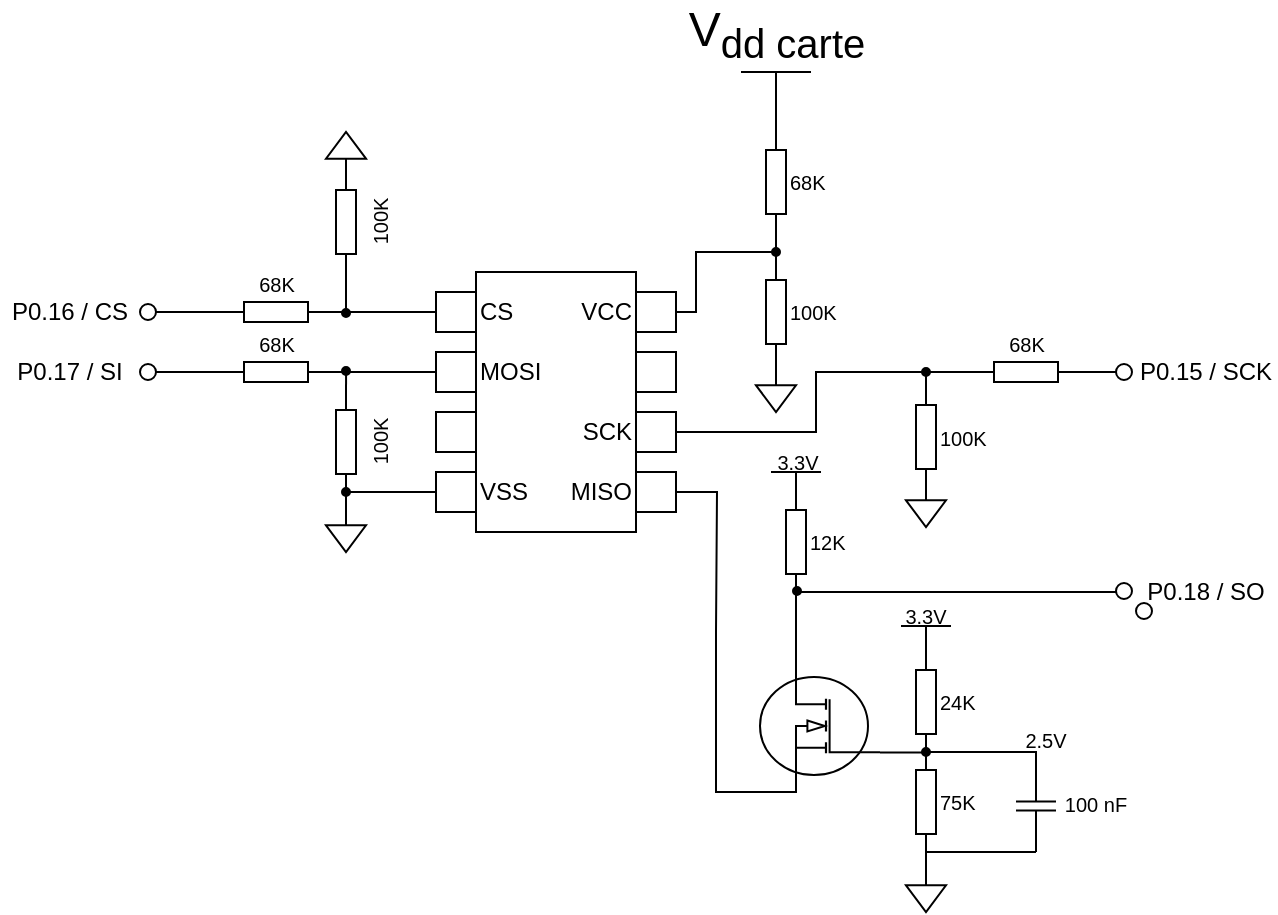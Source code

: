 <mxfile version="16.5.1" type="device"><diagram id="ZbJvpf3A104zoan5tzB4" name="Page-1"><mxGraphModel dx="494" dy="305" grid="1" gridSize="10" guides="1" tooltips="1" connect="1" arrows="1" fold="1" page="1" pageScale="1" pageWidth="827" pageHeight="1169" math="0" shadow="0"><root><mxCell id="0"/><mxCell id="1" parent="0"/><mxCell id="OLx8wDTLxGconD6oP7xH-1" value="" style="rounded=0;whiteSpace=wrap;html=1;" parent="1" vertex="1"><mxGeometry x="360" y="240" width="80" height="130" as="geometry"/></mxCell><mxCell id="OLx8wDTLxGconD6oP7xH-2" value="CS" style="rounded=0;whiteSpace=wrap;html=1;labelPosition=right;verticalLabelPosition=middle;align=left;verticalAlign=middle;" parent="1" vertex="1"><mxGeometry x="340" y="250" width="20" height="20" as="geometry"/></mxCell><mxCell id="OLx8wDTLxGconD6oP7xH-3" value="MOSI" style="rounded=0;whiteSpace=wrap;html=1;labelPosition=right;verticalLabelPosition=middle;align=left;verticalAlign=middle;" parent="1" vertex="1"><mxGeometry x="340" y="280" width="20" height="20" as="geometry"/></mxCell><mxCell id="OLx8wDTLxGconD6oP7xH-4" value="" style="rounded=0;whiteSpace=wrap;html=1;" parent="1" vertex="1"><mxGeometry x="340" y="310" width="20" height="20" as="geometry"/></mxCell><mxCell id="OLx8wDTLxGconD6oP7xH-32" style="edgeStyle=orthogonalEdgeStyle;rounded=0;orthogonalLoop=1;jettySize=auto;html=1;exitX=0;exitY=0.5;exitDx=0;exitDy=0;entryX=0.5;entryY=0;entryDx=0;entryDy=0;entryPerimeter=0;endArrow=none;endFill=0;endSize=0;" parent="1" source="OLx8wDTLxGconD6oP7xH-5" target="OLx8wDTLxGconD6oP7xH-30" edge="1"><mxGeometry relative="1" as="geometry"><Array as="points"><mxPoint x="295" y="350"/></Array></mxGeometry></mxCell><mxCell id="OLx8wDTLxGconD6oP7xH-5" value="VSS" style="rounded=0;whiteSpace=wrap;html=1;labelPosition=right;verticalLabelPosition=middle;align=left;verticalAlign=middle;" parent="1" vertex="1"><mxGeometry x="340" y="340" width="20" height="20" as="geometry"/></mxCell><mxCell id="OLx8wDTLxGconD6oP7xH-54" style="edgeStyle=orthogonalEdgeStyle;rounded=0;orthogonalLoop=1;jettySize=auto;html=1;exitX=1;exitY=0.5;exitDx=0;exitDy=0;endArrow=none;endFill=0;endSize=0;" parent="1" source="OLx8wDTLxGconD6oP7xH-6" edge="1"><mxGeometry relative="1" as="geometry"><mxPoint x="510" y="230" as="targetPoint"/><Array as="points"><mxPoint x="470" y="260"/><mxPoint x="470" y="230"/><mxPoint x="510" y="230"/></Array></mxGeometry></mxCell><mxCell id="OLx8wDTLxGconD6oP7xH-6" value="VCC" style="rounded=0;whiteSpace=wrap;html=1;labelPosition=left;verticalLabelPosition=middle;align=right;verticalAlign=middle;" parent="1" vertex="1"><mxGeometry x="440" y="250" width="20" height="20" as="geometry"/></mxCell><mxCell id="OLx8wDTLxGconD6oP7xH-7" value="" style="rounded=0;whiteSpace=wrap;html=1;" parent="1" vertex="1"><mxGeometry x="440" y="280" width="20" height="20" as="geometry"/></mxCell><mxCell id="OLx8wDTLxGconD6oP7xH-8" value="SCK" style="rounded=0;whiteSpace=wrap;html=1;labelPosition=left;verticalLabelPosition=middle;align=right;verticalAlign=middle;" parent="1" vertex="1"><mxGeometry x="440" y="310" width="20" height="20" as="geometry"/></mxCell><mxCell id="OLx8wDTLxGconD6oP7xH-57" style="edgeStyle=orthogonalEdgeStyle;rounded=0;orthogonalLoop=1;jettySize=auto;html=1;exitX=1;exitY=0.5;exitDx=0;exitDy=0;endArrow=none;endFill=0;endSize=0;" parent="1" source="OLx8wDTLxGconD6oP7xH-9" edge="1"><mxGeometry relative="1" as="geometry"><mxPoint x="480" y="420" as="targetPoint"/></mxGeometry></mxCell><mxCell id="OLx8wDTLxGconD6oP7xH-9" value="MISO" style="rounded=0;whiteSpace=wrap;html=1;labelPosition=left;verticalLabelPosition=middle;align=right;verticalAlign=middle;" parent="1" vertex="1"><mxGeometry x="440" y="340" width="20" height="20" as="geometry"/></mxCell><mxCell id="OLx8wDTLxGconD6oP7xH-13" style="edgeStyle=orthogonalEdgeStyle;rounded=0;orthogonalLoop=1;jettySize=auto;html=1;exitX=1;exitY=0.5;exitDx=0;exitDy=0;exitPerimeter=0;entryX=0;entryY=0.5;entryDx=0;entryDy=0;endArrow=none;endFill=0;" parent="1" source="OLx8wDTLxGconD6oP7xH-10" target="OLx8wDTLxGconD6oP7xH-2" edge="1"><mxGeometry relative="1" as="geometry"/></mxCell><mxCell id="OLx8wDTLxGconD6oP7xH-21" style="edgeStyle=orthogonalEdgeStyle;rounded=0;orthogonalLoop=1;jettySize=auto;html=1;exitX=0;exitY=0.5;exitDx=0;exitDy=0;exitPerimeter=0;endArrow=none;endFill=0;endSize=0;" parent="1" source="OLx8wDTLxGconD6oP7xH-10" edge="1"><mxGeometry relative="1" as="geometry"><mxPoint x="200" y="260" as="targetPoint"/></mxGeometry></mxCell><mxCell id="OLx8wDTLxGconD6oP7xH-10" value="68K" style="pointerEvents=1;verticalLabelPosition=top;shadow=0;dashed=0;align=center;html=1;verticalAlign=bottom;shape=mxgraph.electrical.resistors.resistor_1;labelPosition=center;fontSize=10;" parent="1" vertex="1"><mxGeometry x="235" y="255" width="50" height="10" as="geometry"/></mxCell><mxCell id="OLx8wDTLxGconD6oP7xH-18" style="edgeStyle=orthogonalEdgeStyle;rounded=0;orthogonalLoop=1;jettySize=auto;html=1;exitX=0;exitY=0.5;exitDx=0;exitDy=0;exitPerimeter=0;endArrow=none;endFill=0;endSize=0;" parent="1" source="OLx8wDTLxGconD6oP7xH-11" edge="1"><mxGeometry relative="1" as="geometry"><mxPoint x="294.96" y="240.04" as="targetPoint"/></mxGeometry></mxCell><mxCell id="OLx8wDTLxGconD6oP7xH-20" style="edgeStyle=orthogonalEdgeStyle;rounded=0;orthogonalLoop=1;jettySize=auto;html=1;exitX=0;exitY=0.5;exitDx=0;exitDy=0;exitPerimeter=0;endArrow=none;endFill=0;endSize=0;" parent="1" source="OLx8wDTLxGconD6oP7xH-11" edge="1"><mxGeometry relative="1" as="geometry"><mxPoint x="295" y="260" as="targetPoint"/></mxGeometry></mxCell><mxCell id="OLx8wDTLxGconD6oP7xH-11" value="100K" style="pointerEvents=1;verticalLabelPosition=bottom;shadow=0;dashed=0;align=center;html=1;verticalAlign=top;shape=mxgraph.electrical.resistors.resistor_1;rotation=-90;labelPosition=center;fontSize=10;" parent="1" vertex="1"><mxGeometry x="270" y="210" width="50" height="10" as="geometry"/></mxCell><mxCell id="OLx8wDTLxGconD6oP7xH-12" value="" style="pointerEvents=1;verticalLabelPosition=bottom;shadow=0;dashed=0;align=center;html=1;verticalAlign=top;shape=mxgraph.electrical.signal_sources.signal_ground;direction=east;" parent="1" vertex="1"><mxGeometry x="500" y="290" width="20" height="20" as="geometry"/></mxCell><mxCell id="OLx8wDTLxGconD6oP7xH-22" value="P0.16 / CS" style="text;html=1;strokeColor=none;fillColor=none;align=center;verticalAlign=middle;whiteSpace=wrap;rounded=0;" parent="1" vertex="1"><mxGeometry x="122" y="252.5" width="70" height="15" as="geometry"/></mxCell><mxCell id="OLx8wDTLxGconD6oP7xH-25" style="edgeStyle=orthogonalEdgeStyle;rounded=0;orthogonalLoop=1;jettySize=auto;html=1;exitX=1;exitY=0.5;exitDx=0;exitDy=0;exitPerimeter=0;entryX=0;entryY=0.5;entryDx=0;entryDy=0;endArrow=none;endFill=0;endSize=0;" parent="1" source="OLx8wDTLxGconD6oP7xH-23" target="OLx8wDTLxGconD6oP7xH-3" edge="1"><mxGeometry relative="1" as="geometry"/></mxCell><mxCell id="OLx8wDTLxGconD6oP7xH-28" style="edgeStyle=orthogonalEdgeStyle;rounded=0;orthogonalLoop=1;jettySize=auto;html=1;exitX=0;exitY=0.5;exitDx=0;exitDy=0;exitPerimeter=0;endArrow=none;endFill=0;endSize=0;" parent="1" source="OLx8wDTLxGconD6oP7xH-23" edge="1"><mxGeometry relative="1" as="geometry"><mxPoint x="200" y="290.056" as="targetPoint"/></mxGeometry></mxCell><mxCell id="OLx8wDTLxGconD6oP7xH-23" value="68K" style="pointerEvents=1;verticalLabelPosition=top;shadow=0;dashed=0;align=center;html=1;verticalAlign=bottom;shape=mxgraph.electrical.resistors.resistor_1;labelPosition=center;fontSize=10;" parent="1" vertex="1"><mxGeometry x="235" y="285" width="50" height="10" as="geometry"/></mxCell><mxCell id="OLx8wDTLxGconD6oP7xH-27" style="edgeStyle=orthogonalEdgeStyle;rounded=0;orthogonalLoop=1;jettySize=auto;html=1;exitX=1;exitY=0.5;exitDx=0;exitDy=0;exitPerimeter=0;endArrow=none;endFill=0;endSize=0;" parent="1" source="OLx8wDTLxGconD6oP7xH-24" edge="1"><mxGeometry relative="1" as="geometry"><mxPoint x="295.047" y="290" as="targetPoint"/></mxGeometry></mxCell><mxCell id="OLx8wDTLxGconD6oP7xH-31" style="edgeStyle=orthogonalEdgeStyle;rounded=0;orthogonalLoop=1;jettySize=auto;html=1;exitX=0;exitY=0.5;exitDx=0;exitDy=0;exitPerimeter=0;entryX=0.5;entryY=0;entryDx=0;entryDy=0;entryPerimeter=0;endArrow=none;endFill=0;endSize=0;" parent="1" source="OLx8wDTLxGconD6oP7xH-24" target="OLx8wDTLxGconD6oP7xH-30" edge="1"><mxGeometry relative="1" as="geometry"/></mxCell><mxCell id="OLx8wDTLxGconD6oP7xH-24" value="100K" style="pointerEvents=1;verticalLabelPosition=bottom;shadow=0;dashed=0;align=center;html=1;verticalAlign=top;shape=mxgraph.electrical.resistors.resistor_1;rotation=-90;labelPosition=center;fontSize=10;" parent="1" vertex="1"><mxGeometry x="270" y="320" width="50" height="10" as="geometry"/></mxCell><mxCell id="OLx8wDTLxGconD6oP7xH-29" value="P0.17 / SI" style="text;html=1;strokeColor=none;fillColor=none;align=center;verticalAlign=middle;whiteSpace=wrap;rounded=0;" parent="1" vertex="1"><mxGeometry x="122" y="282" width="70" height="15" as="geometry"/></mxCell><mxCell id="OLx8wDTLxGconD6oP7xH-30" value="" style="pointerEvents=1;verticalLabelPosition=bottom;shadow=0;dashed=0;align=center;html=1;verticalAlign=top;shape=mxgraph.electrical.signal_sources.signal_ground;direction=east;" parent="1" vertex="1"><mxGeometry x="285" y="360" width="20" height="20" as="geometry"/></mxCell><mxCell id="OLx8wDTLxGconD6oP7xH-39" style="edgeStyle=orthogonalEdgeStyle;rounded=0;orthogonalLoop=1;jettySize=auto;html=1;exitX=1;exitY=0.5;exitDx=0;exitDy=0;exitPerimeter=0;entryX=0;entryY=0.5;entryDx=0;entryDy=0;entryPerimeter=0;endArrow=none;endFill=0;endSize=0;" parent="1" source="OLx8wDTLxGconD6oP7xH-33" target="OLx8wDTLxGconD6oP7xH-35" edge="1"><mxGeometry relative="1" as="geometry"/></mxCell><mxCell id="OLx8wDTLxGconD6oP7xH-42" style="edgeStyle=orthogonalEdgeStyle;rounded=0;orthogonalLoop=1;jettySize=auto;html=1;exitX=0;exitY=0.5;exitDx=0;exitDy=0;exitPerimeter=0;endArrow=none;endFill=0;endSize=0;" parent="1" source="OLx8wDTLxGconD6oP7xH-33" edge="1"><mxGeometry relative="1" as="geometry"><mxPoint x="510" y="160" as="targetPoint"/></mxGeometry></mxCell><mxCell id="OLx8wDTLxGconD6oP7xH-33" value="68K" style="pointerEvents=1;verticalLabelPosition=middle;shadow=0;dashed=0;align=left;html=1;verticalAlign=middle;shape=mxgraph.electrical.resistors.resistor_1;labelPosition=right;direction=south;fontSize=10;" parent="1" vertex="1"><mxGeometry x="505" y="170" width="10" height="50" as="geometry"/></mxCell><mxCell id="OLx8wDTLxGconD6oP7xH-41" style="edgeStyle=orthogonalEdgeStyle;rounded=0;orthogonalLoop=1;jettySize=auto;html=1;exitX=1;exitY=0.5;exitDx=0;exitDy=0;exitPerimeter=0;entryX=0.5;entryY=0;entryDx=0;entryDy=0;entryPerimeter=0;endArrow=none;endFill=0;endSize=0;" parent="1" source="OLx8wDTLxGconD6oP7xH-35" target="OLx8wDTLxGconD6oP7xH-12" edge="1"><mxGeometry relative="1" as="geometry"/></mxCell><mxCell id="OLx8wDTLxGconD6oP7xH-35" value="100K" style="pointerEvents=1;verticalLabelPosition=middle;shadow=0;dashed=0;align=left;html=1;verticalAlign=middle;shape=mxgraph.electrical.resistors.resistor_1;labelPosition=right;direction=south;fontSize=10;" parent="1" vertex="1"><mxGeometry x="505" y="235" width="10" height="50" as="geometry"/></mxCell><mxCell id="OLx8wDTLxGconD6oP7xH-40" value="" style="pointerEvents=1;verticalLabelPosition=bottom;shadow=0;dashed=0;align=center;html=1;verticalAlign=top;shape=mxgraph.electrical.signal_sources.signal_ground;direction=west;" parent="1" vertex="1"><mxGeometry x="285" y="170" width="20" height="20" as="geometry"/></mxCell><mxCell id="OLx8wDTLxGconD6oP7xH-43" value="V&lt;sub&gt;dd carte&lt;/sub&gt;" style="verticalLabelPosition=top;verticalAlign=bottom;shape=mxgraph.electrical.signal_sources.vdd;shadow=0;dashed=0;align=center;strokeWidth=1;fontSize=24;html=1;flipV=1;" parent="1" vertex="1"><mxGeometry x="492.5" y="140" width="35" height="20" as="geometry"/></mxCell><mxCell id="OLx8wDTLxGconD6oP7xH-48" style="edgeStyle=orthogonalEdgeStyle;rounded=0;orthogonalLoop=1;jettySize=auto;html=1;exitX=0;exitY=0.5;exitDx=0;exitDy=0;exitPerimeter=0;entryX=1;entryY=0.5;entryDx=0;entryDy=0;endArrow=none;endFill=0;endSize=0;" parent="1" source="OLx8wDTLxGconD6oP7xH-45" target="OLx8wDTLxGconD6oP7xH-8" edge="1"><mxGeometry relative="1" as="geometry"><Array as="points"><mxPoint x="600" y="290"/><mxPoint x="530" y="290"/><mxPoint x="530" y="320"/></Array></mxGeometry></mxCell><mxCell id="OLx8wDTLxGconD6oP7xH-55" style="edgeStyle=orthogonalEdgeStyle;rounded=0;orthogonalLoop=1;jettySize=auto;html=1;exitX=1;exitY=0.5;exitDx=0;exitDy=0;exitPerimeter=0;endArrow=none;endFill=0;endSize=0;" parent="1" source="OLx8wDTLxGconD6oP7xH-45" edge="1"><mxGeometry relative="1" as="geometry"><mxPoint x="680" y="290" as="targetPoint"/></mxGeometry></mxCell><mxCell id="OLx8wDTLxGconD6oP7xH-45" value="68K" style="pointerEvents=1;verticalLabelPosition=top;shadow=0;dashed=0;align=center;html=1;verticalAlign=bottom;shape=mxgraph.electrical.resistors.resistor_1;labelPosition=center;fontSize=10;" parent="1" vertex="1"><mxGeometry x="610" y="285" width="50" height="10" as="geometry"/></mxCell><mxCell id="OLx8wDTLxGconD6oP7xH-50" style="edgeStyle=orthogonalEdgeStyle;rounded=0;orthogonalLoop=1;jettySize=auto;html=1;exitX=0;exitY=0.5;exitDx=0;exitDy=0;exitPerimeter=0;endArrow=none;endFill=0;endSize=0;" parent="1" source="OLx8wDTLxGconD6oP7xH-49" edge="1"><mxGeometry relative="1" as="geometry"><mxPoint x="585" y="320" as="targetPoint"/></mxGeometry></mxCell><mxCell id="OLx8wDTLxGconD6oP7xH-52" style="edgeStyle=orthogonalEdgeStyle;rounded=0;orthogonalLoop=1;jettySize=auto;html=1;exitX=1;exitY=0.5;exitDx=0;exitDy=0;exitPerimeter=0;entryX=0.5;entryY=0;entryDx=0;entryDy=0;entryPerimeter=0;endArrow=none;endFill=0;endSize=0;" parent="1" source="OLx8wDTLxGconD6oP7xH-49" target="OLx8wDTLxGconD6oP7xH-51" edge="1"><mxGeometry relative="1" as="geometry"/></mxCell><mxCell id="OLx8wDTLxGconD6oP7xH-53" style="edgeStyle=orthogonalEdgeStyle;rounded=0;orthogonalLoop=1;jettySize=auto;html=1;exitX=0;exitY=0.5;exitDx=0;exitDy=0;exitPerimeter=0;endArrow=none;endFill=0;endSize=0;" parent="1" source="OLx8wDTLxGconD6oP7xH-49" edge="1"><mxGeometry relative="1" as="geometry"><mxPoint x="585" y="290" as="targetPoint"/></mxGeometry></mxCell><mxCell id="OLx8wDTLxGconD6oP7xH-49" value="100K" style="pointerEvents=1;verticalLabelPosition=middle;shadow=0;dashed=0;align=left;html=1;verticalAlign=middle;shape=mxgraph.electrical.resistors.resistor_1;labelPosition=right;direction=south;fontSize=10;" parent="1" vertex="1"><mxGeometry x="580" y="297.5" width="10" height="50" as="geometry"/></mxCell><mxCell id="OLx8wDTLxGconD6oP7xH-51" value="" style="pointerEvents=1;verticalLabelPosition=bottom;shadow=0;dashed=0;align=center;html=1;verticalAlign=top;shape=mxgraph.electrical.signal_sources.signal_ground;direction=east;" parent="1" vertex="1"><mxGeometry x="575" y="347.5" width="20" height="20" as="geometry"/></mxCell><mxCell id="OLx8wDTLxGconD6oP7xH-56" value="P0.15 / SCK" style="text;html=1;strokeColor=none;fillColor=none;align=center;verticalAlign=middle;whiteSpace=wrap;rounded=0;" parent="1" vertex="1"><mxGeometry x="690" y="282" width="70" height="15" as="geometry"/></mxCell><mxCell id="OLx8wDTLxGconD6oP7xH-58" value="" style="verticalLabelPosition=top;verticalAlign=bottom;shape=mxgraph.electrical.signal_sources.vdd;shadow=0;dashed=0;align=center;strokeWidth=1;fontSize=24;html=1;flipV=1;labelPosition=center;" parent="1" vertex="1"><mxGeometry x="507.5" y="340" width="25" height="20" as="geometry"/></mxCell><mxCell id="OLx8wDTLxGconD6oP7xH-60" style="edgeStyle=orthogonalEdgeStyle;rounded=0;orthogonalLoop=1;jettySize=auto;html=1;exitX=0;exitY=0.5;exitDx=0;exitDy=0;exitPerimeter=0;entryX=0.5;entryY=0;entryDx=0;entryDy=0;entryPerimeter=0;fontSize=7;endArrow=none;endFill=0;endSize=0;" parent="1" source="OLx8wDTLxGconD6oP7xH-59" target="OLx8wDTLxGconD6oP7xH-58" edge="1"><mxGeometry relative="1" as="geometry"/></mxCell><mxCell id="OLx8wDTLxGconD6oP7xH-62" style="edgeStyle=orthogonalEdgeStyle;rounded=0;orthogonalLoop=1;jettySize=auto;html=1;exitX=1;exitY=0.5;exitDx=0;exitDy=0;exitPerimeter=0;entryX=0.7;entryY=0;entryDx=0;entryDy=0;entryPerimeter=0;fontSize=7;endArrow=none;endFill=0;endSize=0;" parent="1" source="OLx8wDTLxGconD6oP7xH-59" target="OLx8wDTLxGconD6oP7xH-61" edge="1"><mxGeometry relative="1" as="geometry"/></mxCell><mxCell id="OLx8wDTLxGconD6oP7xH-59" value="12K" style="pointerEvents=1;verticalLabelPosition=middle;shadow=0;dashed=0;align=left;html=1;verticalAlign=middle;shape=mxgraph.electrical.resistors.resistor_1;labelPosition=right;direction=south;fontSize=10;" parent="1" vertex="1"><mxGeometry x="515" y="350" width="10" height="50" as="geometry"/></mxCell><mxCell id="OLx8wDTLxGconD6oP7xH-63" style="edgeStyle=orthogonalEdgeStyle;rounded=0;orthogonalLoop=1;jettySize=auto;html=1;exitX=0.7;exitY=1;exitDx=0;exitDy=0;exitPerimeter=0;fontSize=7;endArrow=none;endFill=0;endSize=0;" parent="1" source="OLx8wDTLxGconD6oP7xH-61" edge="1"><mxGeometry relative="1" as="geometry"><mxPoint x="480" y="420" as="targetPoint"/><Array as="points"><mxPoint x="520" y="500"/><mxPoint x="480" y="500"/></Array></mxGeometry></mxCell><mxCell id="OLx8wDTLxGconD6oP7xH-68" style="edgeStyle=orthogonalEdgeStyle;rounded=0;orthogonalLoop=1;jettySize=auto;html=1;exitX=0;exitY=0.72;exitDx=0;exitDy=0;exitPerimeter=0;entryX=1;entryY=0.5;entryDx=0;entryDy=0;entryPerimeter=0;fontSize=7;endArrow=none;endFill=0;endSize=0;" parent="1" source="OLx8wDTLxGconD6oP7xH-61" target="OLx8wDTLxGconD6oP7xH-64" edge="1"><mxGeometry relative="1" as="geometry"/></mxCell><mxCell id="OLx8wDTLxGconD6oP7xH-61" value="" style="verticalLabelPosition=bottom;shadow=0;dashed=0;align=center;html=1;verticalAlign=top;shape=mxgraph.electrical.mosfets1.mosfet_ic_n;fontSize=7;direction=east;flipV=0;flipH=1;" parent="1" vertex="1"><mxGeometry x="502" y="437" width="60" height="60" as="geometry"/></mxCell><mxCell id="OLx8wDTLxGconD6oP7xH-64" value="24K" style="pointerEvents=1;verticalLabelPosition=middle;shadow=0;dashed=0;align=left;html=1;verticalAlign=middle;shape=mxgraph.electrical.resistors.resistor_1;labelPosition=right;direction=south;fontSize=10;" parent="1" vertex="1"><mxGeometry x="580" y="430" width="10" height="50" as="geometry"/></mxCell><mxCell id="OLx8wDTLxGconD6oP7xH-69" style="edgeStyle=orthogonalEdgeStyle;rounded=0;orthogonalLoop=1;jettySize=auto;html=1;exitX=0;exitY=0.5;exitDx=0;exitDy=0;exitPerimeter=0;fontSize=7;endArrow=none;endFill=0;endSize=0;" parent="1" source="OLx8wDTLxGconD6oP7xH-65" edge="1"><mxGeometry relative="1" as="geometry"><mxPoint x="584.908" y="480" as="targetPoint"/></mxGeometry></mxCell><mxCell id="OLx8wDTLxGconD6oP7xH-65" value="75K" style="pointerEvents=1;verticalLabelPosition=middle;shadow=0;dashed=0;align=left;html=1;verticalAlign=middle;shape=mxgraph.electrical.resistors.resistor_1;labelPosition=right;direction=south;fontSize=10;" parent="1" vertex="1"><mxGeometry x="580" y="480" width="10" height="50" as="geometry"/></mxCell><mxCell id="OLx8wDTLxGconD6oP7xH-67" style="edgeStyle=orthogonalEdgeStyle;rounded=0;orthogonalLoop=1;jettySize=auto;html=1;exitX=0.5;exitY=0;exitDx=0;exitDy=0;exitPerimeter=0;entryX=1;entryY=0.5;entryDx=0;entryDy=0;entryPerimeter=0;fontSize=7;endArrow=none;endFill=0;endSize=0;" parent="1" source="OLx8wDTLxGconD6oP7xH-66" target="OLx8wDTLxGconD6oP7xH-65" edge="1"><mxGeometry relative="1" as="geometry"/></mxCell><mxCell id="OLx8wDTLxGconD6oP7xH-66" value="" style="pointerEvents=1;verticalLabelPosition=bottom;shadow=0;dashed=0;align=center;html=1;verticalAlign=top;shape=mxgraph.electrical.signal_sources.signal_ground;direction=east;" parent="1" vertex="1"><mxGeometry x="575" y="540" width="20" height="20" as="geometry"/></mxCell><mxCell id="OLx8wDTLxGconD6oP7xH-70" value="" style="verticalLabelPosition=middle;verticalAlign=middle;shape=mxgraph.electrical.signal_sources.vdd;shadow=0;dashed=0;align=left;strokeWidth=1;fontSize=24;html=1;flipV=1;labelPosition=right;" parent="1" vertex="1"><mxGeometry x="572.5" y="417" width="25" height="20" as="geometry"/></mxCell><mxCell id="OLx8wDTLxGconD6oP7xH-71" value="3.3V" style="text;html=1;strokeColor=none;fillColor=none;align=center;verticalAlign=middle;whiteSpace=wrap;rounded=0;fontSize=10;" parent="1" vertex="1"><mxGeometry x="577" y="406" width="16" height="12" as="geometry"/></mxCell><mxCell id="OLx8wDTLxGconD6oP7xH-72" value="3.3V" style="text;html=1;strokeColor=none;fillColor=none;align=center;verticalAlign=middle;whiteSpace=wrap;rounded=0;fontSize=10;" parent="1" vertex="1"><mxGeometry x="513" y="329" width="16" height="12" as="geometry"/></mxCell><mxCell id="OLx8wDTLxGconD6oP7xH-74" style="edgeStyle=orthogonalEdgeStyle;rounded=0;orthogonalLoop=1;jettySize=auto;html=1;exitX=1;exitY=0.5;exitDx=0;exitDy=0;exitPerimeter=0;entryX=0.5;entryY=0;entryDx=0;entryDy=0;entryPerimeter=0;fontSize=7;endArrow=none;endFill=0;endSize=0;" parent="1" source="OLx8wDTLxGconD6oP7xH-73" target="OLx8wDTLxGconD6oP7xH-66" edge="1"><mxGeometry relative="1" as="geometry"><Array as="points"><mxPoint x="585" y="530"/></Array></mxGeometry></mxCell><mxCell id="OLx8wDTLxGconD6oP7xH-76" style="edgeStyle=orthogonalEdgeStyle;rounded=0;orthogonalLoop=1;jettySize=auto;html=1;exitX=0;exitY=0.5;exitDx=0;exitDy=0;exitPerimeter=0;entryX=0;entryY=0.5;entryDx=0;entryDy=0;entryPerimeter=0;fontSize=7;endArrow=none;endFill=0;endSize=0;" parent="1" source="OLx8wDTLxGconD6oP7xH-73" target="OLx8wDTLxGconD6oP7xH-65" edge="1"><mxGeometry relative="1" as="geometry"><Array as="points"><mxPoint x="640" y="480"/></Array></mxGeometry></mxCell><mxCell id="OLx8wDTLxGconD6oP7xH-73" value="" style="pointerEvents=1;verticalLabelPosition=bottom;shadow=0;dashed=0;align=center;html=1;verticalAlign=top;shape=mxgraph.electrical.capacitors.capacitor_1;fontSize=7;direction=south;" parent="1" vertex="1"><mxGeometry x="630" y="484" width="20" height="46" as="geometry"/></mxCell><mxCell id="OLx8wDTLxGconD6oP7xH-75" value="100 nF" style="text;html=1;strokeColor=none;fillColor=none;align=center;verticalAlign=middle;whiteSpace=wrap;rounded=0;fontSize=10;" parent="1" vertex="1"><mxGeometry x="650" y="500" width="40" height="12" as="geometry"/></mxCell><mxCell id="OLx8wDTLxGconD6oP7xH-77" value="2.5V" style="text;html=1;strokeColor=none;fillColor=none;align=center;verticalAlign=middle;whiteSpace=wrap;rounded=0;fontSize=10;" parent="1" vertex="1"><mxGeometry x="630" y="468" width="30" height="12" as="geometry"/></mxCell><mxCell id="OLx8wDTLxGconD6oP7xH-78" value="" style="endArrow=none;html=1;rounded=0;fontSize=10;endSize=0;" parent="1" edge="1"><mxGeometry width="50" height="50" relative="1" as="geometry"><mxPoint x="520" y="400" as="sourcePoint"/><mxPoint x="680" y="400" as="targetPoint"/></mxGeometry></mxCell><mxCell id="OLx8wDTLxGconD6oP7xH-79" value="P0.18 / SO" style="text;html=1;strokeColor=none;fillColor=none;align=center;verticalAlign=middle;whiteSpace=wrap;rounded=0;" parent="1" vertex="1"><mxGeometry x="690" y="392" width="70" height="15" as="geometry"/></mxCell><mxCell id="OLx8wDTLxGconD6oP7xH-81" value="" style="ellipse;whiteSpace=wrap;html=1;fontSize=10;fillColor=#000000;" parent="1" vertex="1"><mxGeometry x="293" y="287.5" width="4" height="4" as="geometry"/></mxCell><mxCell id="OLx8wDTLxGconD6oP7xH-83" value="" style="ellipse;whiteSpace=wrap;html=1;fontSize=10;fillColor=#000000;" parent="1" vertex="1"><mxGeometry x="293" y="258.5" width="4" height="4" as="geometry"/></mxCell><mxCell id="OLx8wDTLxGconD6oP7xH-84" value="" style="ellipse;whiteSpace=wrap;html=1;fontSize=10;fillColor=#000000;" parent="1" vertex="1"><mxGeometry x="293" y="348" width="4" height="4" as="geometry"/></mxCell><mxCell id="OLx8wDTLxGconD6oP7xH-85" value="" style="ellipse;whiteSpace=wrap;html=1;fontSize=10;fillColor=#000000;" parent="1" vertex="1"><mxGeometry x="508" y="228" width="4" height="4" as="geometry"/></mxCell><mxCell id="OLx8wDTLxGconD6oP7xH-86" value="" style="ellipse;whiteSpace=wrap;html=1;fontSize=10;fillColor=#000000;" parent="1" vertex="1"><mxGeometry x="583" y="288" width="4" height="4" as="geometry"/></mxCell><mxCell id="OLx8wDTLxGconD6oP7xH-87" value="" style="ellipse;whiteSpace=wrap;html=1;fontSize=10;fillColor=#000000;" parent="1" vertex="1"><mxGeometry x="518.5" y="397.5" width="4" height="4" as="geometry"/></mxCell><mxCell id="OLx8wDTLxGconD6oP7xH-88" value="" style="ellipse;whiteSpace=wrap;html=1;fontSize=10;fillColor=#000000;" parent="1" vertex="1"><mxGeometry x="583" y="478" width="4" height="4" as="geometry"/></mxCell><mxCell id="OLx8wDTLxGconD6oP7xH-90" value="" style="ellipse;whiteSpace=wrap;html=1;fontSize=10;fillColor=none;" parent="1" vertex="1"><mxGeometry x="680" y="286" width="8" height="8" as="geometry"/></mxCell><mxCell id="OLx8wDTLxGconD6oP7xH-91" value="" style="ellipse;whiteSpace=wrap;html=1;fontSize=10;fillColor=none;" parent="1" vertex="1"><mxGeometry x="680" y="395.5" width="8" height="8" as="geometry"/></mxCell><mxCell id="OLx8wDTLxGconD6oP7xH-92" value="" style="ellipse;whiteSpace=wrap;html=1;fontSize=10;fillColor=none;" parent="1" vertex="1"><mxGeometry x="690" y="405.5" width="8" height="8" as="geometry"/></mxCell><mxCell id="OLx8wDTLxGconD6oP7xH-93" value="" style="ellipse;whiteSpace=wrap;html=1;fontSize=10;fillColor=none;" parent="1" vertex="1"><mxGeometry x="192" y="286" width="8" height="8" as="geometry"/></mxCell><mxCell id="OLx8wDTLxGconD6oP7xH-95" value="" style="ellipse;whiteSpace=wrap;html=1;fontSize=10;fillColor=none;" parent="1" vertex="1"><mxGeometry x="192" y="256" width="8" height="8" as="geometry"/></mxCell></root></mxGraphModel></diagram></mxfile>